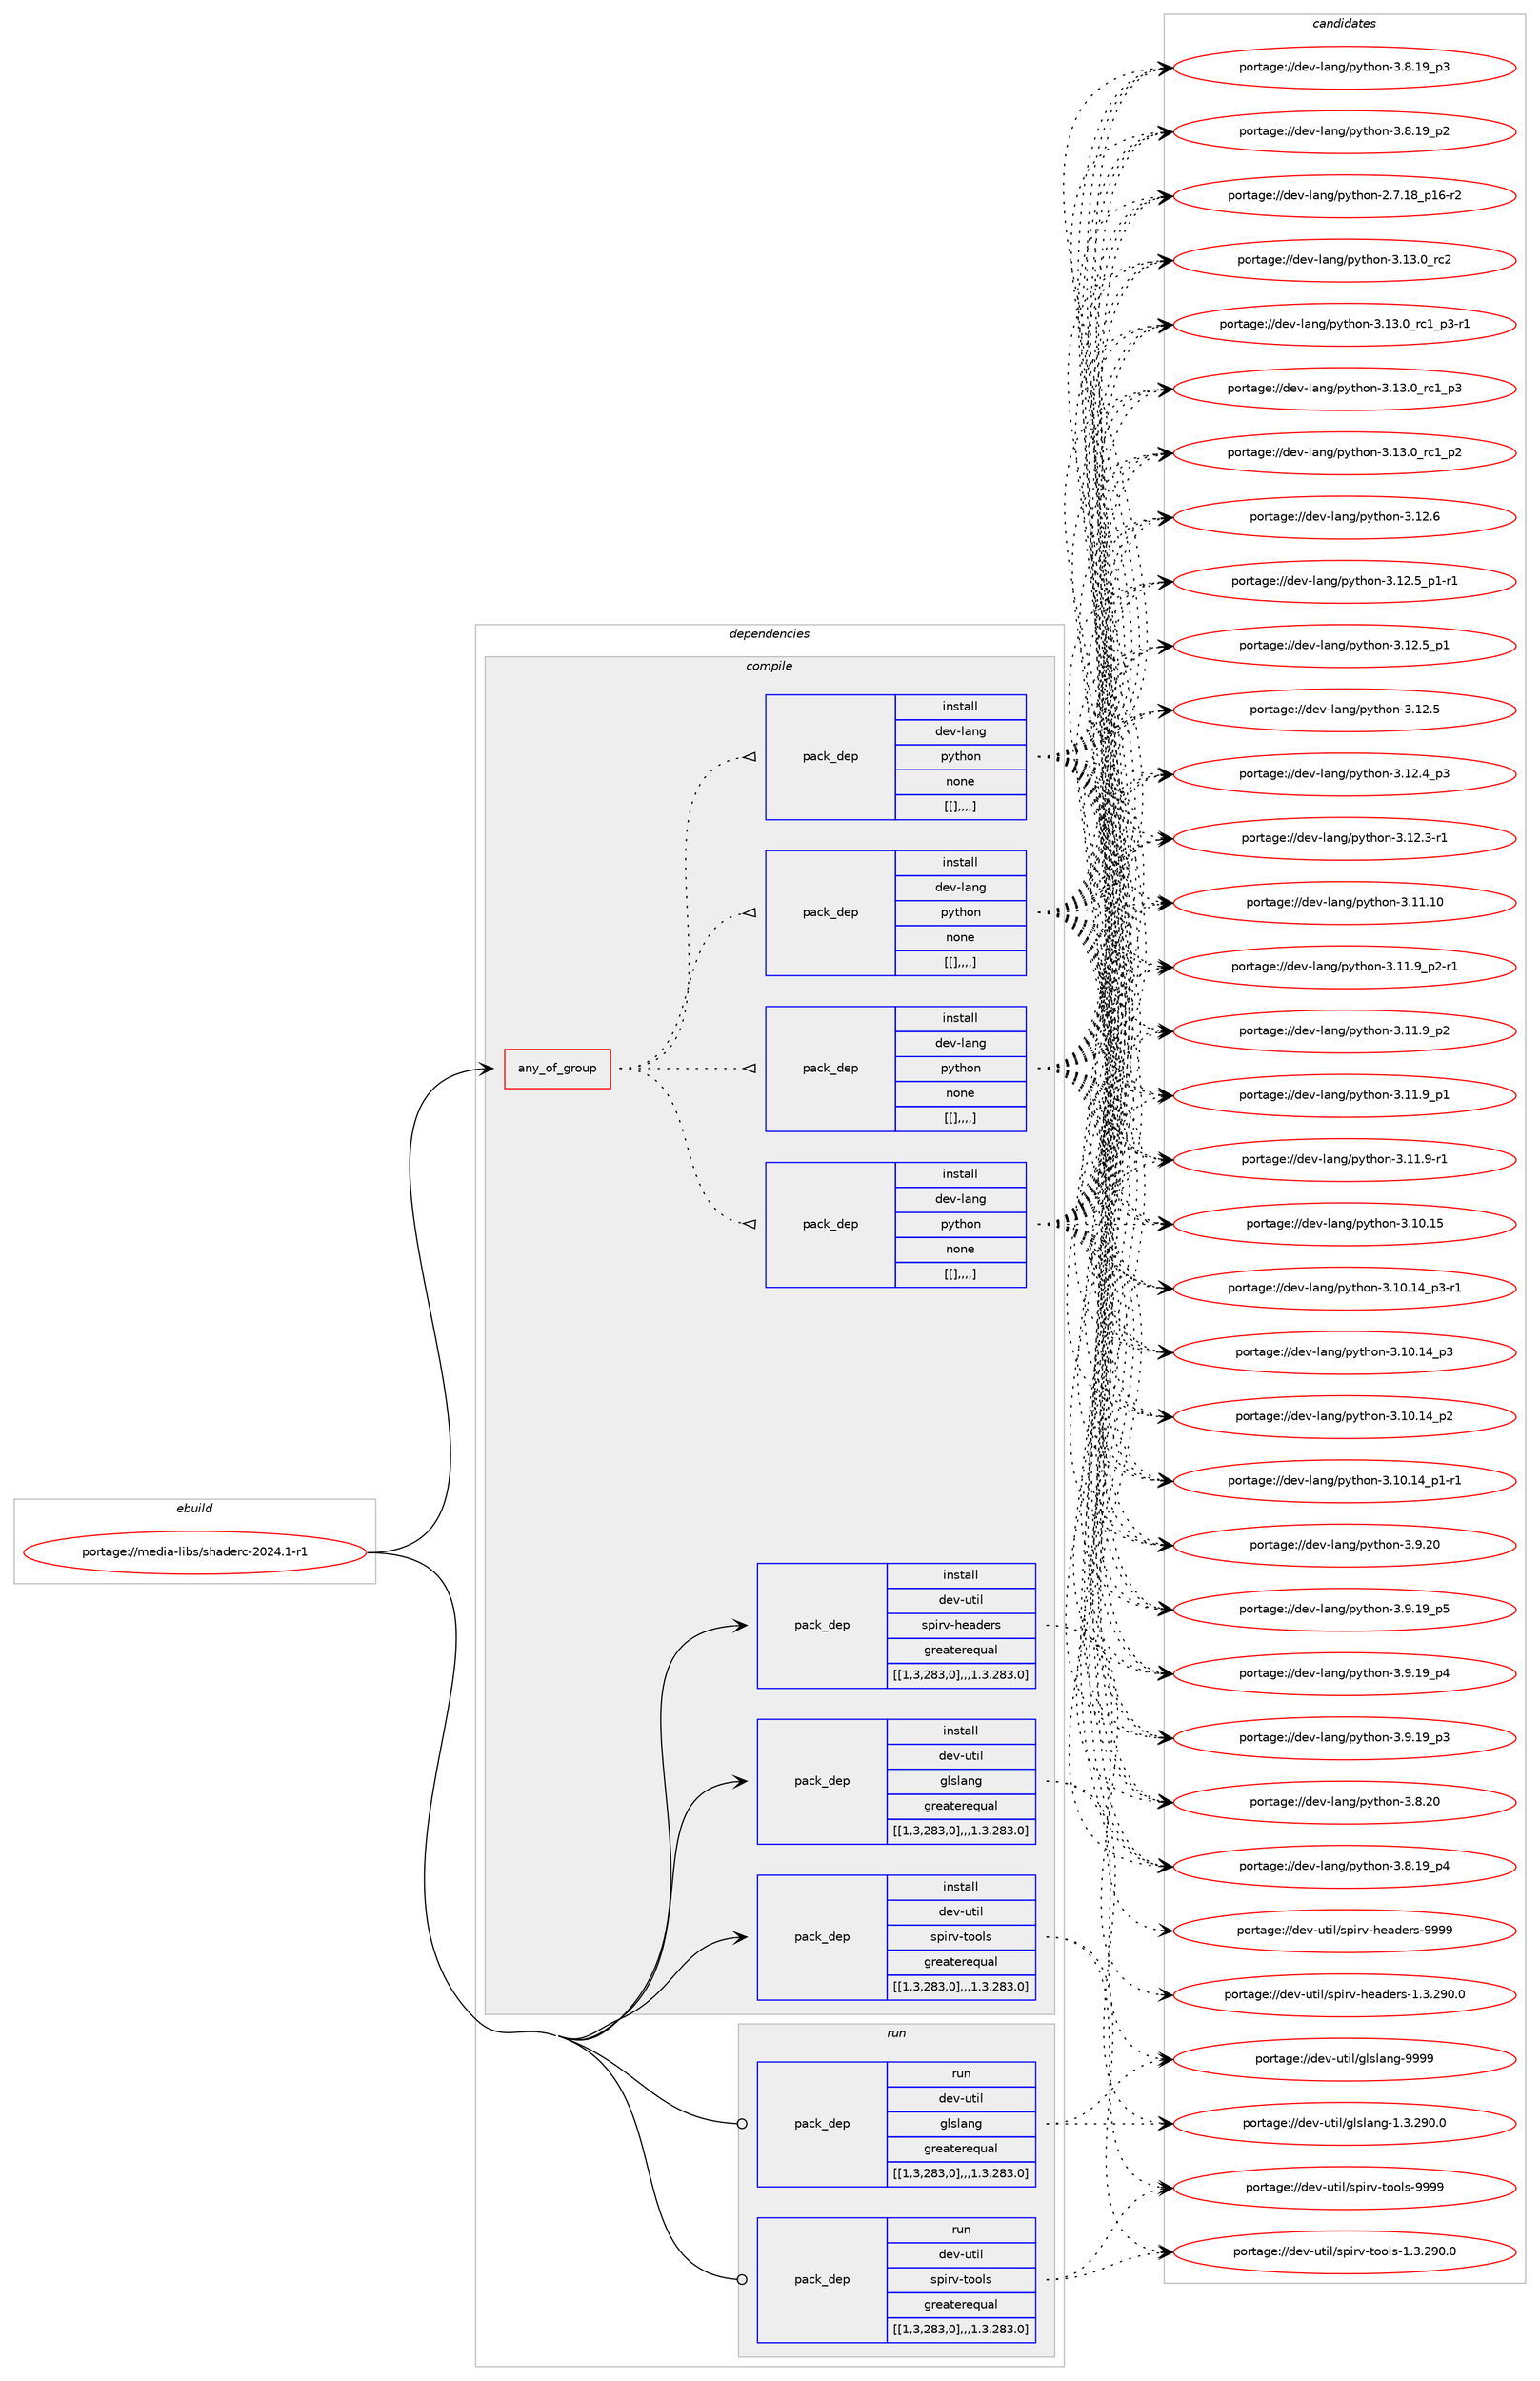 digraph prolog {

# *************
# Graph options
# *************

newrank=true;
concentrate=true;
compound=true;
graph [rankdir=LR,fontname=Helvetica,fontsize=10,ranksep=1.5];#, ranksep=2.5, nodesep=0.2];
edge  [arrowhead=vee];
node  [fontname=Helvetica,fontsize=10];

# **********
# The ebuild
# **********

subgraph cluster_leftcol {
color=gray;
label=<<i>ebuild</i>>;
id [label="portage://media-libs/shaderc-2024.1-r1", color=red, width=4, href="../media-libs/shaderc-2024.1-r1.svg"];
}

# ****************
# The dependencies
# ****************

subgraph cluster_midcol {
color=gray;
label=<<i>dependencies</i>>;
subgraph cluster_compile {
fillcolor="#eeeeee";
style=filled;
label=<<i>compile</i>>;
subgraph any2383 {
dependency323277 [label=<<TABLE BORDER="0" CELLBORDER="1" CELLSPACING="0" CELLPADDING="4"><TR><TD CELLPADDING="10">any_of_group</TD></TR></TABLE>>, shape=none, color=red];subgraph pack239064 {
dependency323278 [label=<<TABLE BORDER="0" CELLBORDER="1" CELLSPACING="0" CELLPADDING="4" WIDTH="220"><TR><TD ROWSPAN="6" CELLPADDING="30">pack_dep</TD></TR><TR><TD WIDTH="110">install</TD></TR><TR><TD>dev-lang</TD></TR><TR><TD>python</TD></TR><TR><TD>none</TD></TR><TR><TD>[[],,,,]</TD></TR></TABLE>>, shape=none, color=blue];
}
dependency323277:e -> dependency323278:w [weight=20,style="dotted",arrowhead="oinv"];
subgraph pack239065 {
dependency323279 [label=<<TABLE BORDER="0" CELLBORDER="1" CELLSPACING="0" CELLPADDING="4" WIDTH="220"><TR><TD ROWSPAN="6" CELLPADDING="30">pack_dep</TD></TR><TR><TD WIDTH="110">install</TD></TR><TR><TD>dev-lang</TD></TR><TR><TD>python</TD></TR><TR><TD>none</TD></TR><TR><TD>[[],,,,]</TD></TR></TABLE>>, shape=none, color=blue];
}
dependency323277:e -> dependency323279:w [weight=20,style="dotted",arrowhead="oinv"];
subgraph pack239066 {
dependency323280 [label=<<TABLE BORDER="0" CELLBORDER="1" CELLSPACING="0" CELLPADDING="4" WIDTH="220"><TR><TD ROWSPAN="6" CELLPADDING="30">pack_dep</TD></TR><TR><TD WIDTH="110">install</TD></TR><TR><TD>dev-lang</TD></TR><TR><TD>python</TD></TR><TR><TD>none</TD></TR><TR><TD>[[],,,,]</TD></TR></TABLE>>, shape=none, color=blue];
}
dependency323277:e -> dependency323280:w [weight=20,style="dotted",arrowhead="oinv"];
subgraph pack239067 {
dependency323281 [label=<<TABLE BORDER="0" CELLBORDER="1" CELLSPACING="0" CELLPADDING="4" WIDTH="220"><TR><TD ROWSPAN="6" CELLPADDING="30">pack_dep</TD></TR><TR><TD WIDTH="110">install</TD></TR><TR><TD>dev-lang</TD></TR><TR><TD>python</TD></TR><TR><TD>none</TD></TR><TR><TD>[[],,,,]</TD></TR></TABLE>>, shape=none, color=blue];
}
dependency323277:e -> dependency323281:w [weight=20,style="dotted",arrowhead="oinv"];
}
id:e -> dependency323277:w [weight=20,style="solid",arrowhead="vee"];
subgraph pack239068 {
dependency323282 [label=<<TABLE BORDER="0" CELLBORDER="1" CELLSPACING="0" CELLPADDING="4" WIDTH="220"><TR><TD ROWSPAN="6" CELLPADDING="30">pack_dep</TD></TR><TR><TD WIDTH="110">install</TD></TR><TR><TD>dev-util</TD></TR><TR><TD>glslang</TD></TR><TR><TD>greaterequal</TD></TR><TR><TD>[[1,3,283,0],,,1.3.283.0]</TD></TR></TABLE>>, shape=none, color=blue];
}
id:e -> dependency323282:w [weight=20,style="solid",arrowhead="vee"];
subgraph pack239069 {
dependency323283 [label=<<TABLE BORDER="0" CELLBORDER="1" CELLSPACING="0" CELLPADDING="4" WIDTH="220"><TR><TD ROWSPAN="6" CELLPADDING="30">pack_dep</TD></TR><TR><TD WIDTH="110">install</TD></TR><TR><TD>dev-util</TD></TR><TR><TD>spirv-headers</TD></TR><TR><TD>greaterequal</TD></TR><TR><TD>[[1,3,283,0],,,1.3.283.0]</TD></TR></TABLE>>, shape=none, color=blue];
}
id:e -> dependency323283:w [weight=20,style="solid",arrowhead="vee"];
subgraph pack239070 {
dependency323284 [label=<<TABLE BORDER="0" CELLBORDER="1" CELLSPACING="0" CELLPADDING="4" WIDTH="220"><TR><TD ROWSPAN="6" CELLPADDING="30">pack_dep</TD></TR><TR><TD WIDTH="110">install</TD></TR><TR><TD>dev-util</TD></TR><TR><TD>spirv-tools</TD></TR><TR><TD>greaterequal</TD></TR><TR><TD>[[1,3,283,0],,,1.3.283.0]</TD></TR></TABLE>>, shape=none, color=blue];
}
id:e -> dependency323284:w [weight=20,style="solid",arrowhead="vee"];
}
subgraph cluster_compileandrun {
fillcolor="#eeeeee";
style=filled;
label=<<i>compile and run</i>>;
}
subgraph cluster_run {
fillcolor="#eeeeee";
style=filled;
label=<<i>run</i>>;
subgraph pack239071 {
dependency323285 [label=<<TABLE BORDER="0" CELLBORDER="1" CELLSPACING="0" CELLPADDING="4" WIDTH="220"><TR><TD ROWSPAN="6" CELLPADDING="30">pack_dep</TD></TR><TR><TD WIDTH="110">run</TD></TR><TR><TD>dev-util</TD></TR><TR><TD>glslang</TD></TR><TR><TD>greaterequal</TD></TR><TR><TD>[[1,3,283,0],,,1.3.283.0]</TD></TR></TABLE>>, shape=none, color=blue];
}
id:e -> dependency323285:w [weight=20,style="solid",arrowhead="odot"];
subgraph pack239072 {
dependency323286 [label=<<TABLE BORDER="0" CELLBORDER="1" CELLSPACING="0" CELLPADDING="4" WIDTH="220"><TR><TD ROWSPAN="6" CELLPADDING="30">pack_dep</TD></TR><TR><TD WIDTH="110">run</TD></TR><TR><TD>dev-util</TD></TR><TR><TD>spirv-tools</TD></TR><TR><TD>greaterequal</TD></TR><TR><TD>[[1,3,283,0],,,1.3.283.0]</TD></TR></TABLE>>, shape=none, color=blue];
}
id:e -> dependency323286:w [weight=20,style="solid",arrowhead="odot"];
}
}

# **************
# The candidates
# **************

subgraph cluster_choices {
rank=same;
color=gray;
label=<<i>candidates</i>>;

subgraph choice239064 {
color=black;
nodesep=1;
choice10010111845108971101034711212111610411111045514649514648951149950 [label="portage://dev-lang/python-3.13.0_rc2", color=red, width=4,href="../dev-lang/python-3.13.0_rc2.svg"];
choice1001011184510897110103471121211161041111104551464951464895114994995112514511449 [label="portage://dev-lang/python-3.13.0_rc1_p3-r1", color=red, width=4,href="../dev-lang/python-3.13.0_rc1_p3-r1.svg"];
choice100101118451089711010347112121116104111110455146495146489511499499511251 [label="portage://dev-lang/python-3.13.0_rc1_p3", color=red, width=4,href="../dev-lang/python-3.13.0_rc1_p3.svg"];
choice100101118451089711010347112121116104111110455146495146489511499499511250 [label="portage://dev-lang/python-3.13.0_rc1_p2", color=red, width=4,href="../dev-lang/python-3.13.0_rc1_p2.svg"];
choice10010111845108971101034711212111610411111045514649504654 [label="portage://dev-lang/python-3.12.6", color=red, width=4,href="../dev-lang/python-3.12.6.svg"];
choice1001011184510897110103471121211161041111104551464950465395112494511449 [label="portage://dev-lang/python-3.12.5_p1-r1", color=red, width=4,href="../dev-lang/python-3.12.5_p1-r1.svg"];
choice100101118451089711010347112121116104111110455146495046539511249 [label="portage://dev-lang/python-3.12.5_p1", color=red, width=4,href="../dev-lang/python-3.12.5_p1.svg"];
choice10010111845108971101034711212111610411111045514649504653 [label="portage://dev-lang/python-3.12.5", color=red, width=4,href="../dev-lang/python-3.12.5.svg"];
choice100101118451089711010347112121116104111110455146495046529511251 [label="portage://dev-lang/python-3.12.4_p3", color=red, width=4,href="../dev-lang/python-3.12.4_p3.svg"];
choice100101118451089711010347112121116104111110455146495046514511449 [label="portage://dev-lang/python-3.12.3-r1", color=red, width=4,href="../dev-lang/python-3.12.3-r1.svg"];
choice1001011184510897110103471121211161041111104551464949464948 [label="portage://dev-lang/python-3.11.10", color=red, width=4,href="../dev-lang/python-3.11.10.svg"];
choice1001011184510897110103471121211161041111104551464949465795112504511449 [label="portage://dev-lang/python-3.11.9_p2-r1", color=red, width=4,href="../dev-lang/python-3.11.9_p2-r1.svg"];
choice100101118451089711010347112121116104111110455146494946579511250 [label="portage://dev-lang/python-3.11.9_p2", color=red, width=4,href="../dev-lang/python-3.11.9_p2.svg"];
choice100101118451089711010347112121116104111110455146494946579511249 [label="portage://dev-lang/python-3.11.9_p1", color=red, width=4,href="../dev-lang/python-3.11.9_p1.svg"];
choice100101118451089711010347112121116104111110455146494946574511449 [label="portage://dev-lang/python-3.11.9-r1", color=red, width=4,href="../dev-lang/python-3.11.9-r1.svg"];
choice1001011184510897110103471121211161041111104551464948464953 [label="portage://dev-lang/python-3.10.15", color=red, width=4,href="../dev-lang/python-3.10.15.svg"];
choice100101118451089711010347112121116104111110455146494846495295112514511449 [label="portage://dev-lang/python-3.10.14_p3-r1", color=red, width=4,href="../dev-lang/python-3.10.14_p3-r1.svg"];
choice10010111845108971101034711212111610411111045514649484649529511251 [label="portage://dev-lang/python-3.10.14_p3", color=red, width=4,href="../dev-lang/python-3.10.14_p3.svg"];
choice10010111845108971101034711212111610411111045514649484649529511250 [label="portage://dev-lang/python-3.10.14_p2", color=red, width=4,href="../dev-lang/python-3.10.14_p2.svg"];
choice100101118451089711010347112121116104111110455146494846495295112494511449 [label="portage://dev-lang/python-3.10.14_p1-r1", color=red, width=4,href="../dev-lang/python-3.10.14_p1-r1.svg"];
choice10010111845108971101034711212111610411111045514657465048 [label="portage://dev-lang/python-3.9.20", color=red, width=4,href="../dev-lang/python-3.9.20.svg"];
choice100101118451089711010347112121116104111110455146574649579511253 [label="portage://dev-lang/python-3.9.19_p5", color=red, width=4,href="../dev-lang/python-3.9.19_p5.svg"];
choice100101118451089711010347112121116104111110455146574649579511252 [label="portage://dev-lang/python-3.9.19_p4", color=red, width=4,href="../dev-lang/python-3.9.19_p4.svg"];
choice100101118451089711010347112121116104111110455146574649579511251 [label="portage://dev-lang/python-3.9.19_p3", color=red, width=4,href="../dev-lang/python-3.9.19_p3.svg"];
choice10010111845108971101034711212111610411111045514656465048 [label="portage://dev-lang/python-3.8.20", color=red, width=4,href="../dev-lang/python-3.8.20.svg"];
choice100101118451089711010347112121116104111110455146564649579511252 [label="portage://dev-lang/python-3.8.19_p4", color=red, width=4,href="../dev-lang/python-3.8.19_p4.svg"];
choice100101118451089711010347112121116104111110455146564649579511251 [label="portage://dev-lang/python-3.8.19_p3", color=red, width=4,href="../dev-lang/python-3.8.19_p3.svg"];
choice100101118451089711010347112121116104111110455146564649579511250 [label="portage://dev-lang/python-3.8.19_p2", color=red, width=4,href="../dev-lang/python-3.8.19_p2.svg"];
choice100101118451089711010347112121116104111110455046554649569511249544511450 [label="portage://dev-lang/python-2.7.18_p16-r2", color=red, width=4,href="../dev-lang/python-2.7.18_p16-r2.svg"];
dependency323278:e -> choice10010111845108971101034711212111610411111045514649514648951149950:w [style=dotted,weight="100"];
dependency323278:e -> choice1001011184510897110103471121211161041111104551464951464895114994995112514511449:w [style=dotted,weight="100"];
dependency323278:e -> choice100101118451089711010347112121116104111110455146495146489511499499511251:w [style=dotted,weight="100"];
dependency323278:e -> choice100101118451089711010347112121116104111110455146495146489511499499511250:w [style=dotted,weight="100"];
dependency323278:e -> choice10010111845108971101034711212111610411111045514649504654:w [style=dotted,weight="100"];
dependency323278:e -> choice1001011184510897110103471121211161041111104551464950465395112494511449:w [style=dotted,weight="100"];
dependency323278:e -> choice100101118451089711010347112121116104111110455146495046539511249:w [style=dotted,weight="100"];
dependency323278:e -> choice10010111845108971101034711212111610411111045514649504653:w [style=dotted,weight="100"];
dependency323278:e -> choice100101118451089711010347112121116104111110455146495046529511251:w [style=dotted,weight="100"];
dependency323278:e -> choice100101118451089711010347112121116104111110455146495046514511449:w [style=dotted,weight="100"];
dependency323278:e -> choice1001011184510897110103471121211161041111104551464949464948:w [style=dotted,weight="100"];
dependency323278:e -> choice1001011184510897110103471121211161041111104551464949465795112504511449:w [style=dotted,weight="100"];
dependency323278:e -> choice100101118451089711010347112121116104111110455146494946579511250:w [style=dotted,weight="100"];
dependency323278:e -> choice100101118451089711010347112121116104111110455146494946579511249:w [style=dotted,weight="100"];
dependency323278:e -> choice100101118451089711010347112121116104111110455146494946574511449:w [style=dotted,weight="100"];
dependency323278:e -> choice1001011184510897110103471121211161041111104551464948464953:w [style=dotted,weight="100"];
dependency323278:e -> choice100101118451089711010347112121116104111110455146494846495295112514511449:w [style=dotted,weight="100"];
dependency323278:e -> choice10010111845108971101034711212111610411111045514649484649529511251:w [style=dotted,weight="100"];
dependency323278:e -> choice10010111845108971101034711212111610411111045514649484649529511250:w [style=dotted,weight="100"];
dependency323278:e -> choice100101118451089711010347112121116104111110455146494846495295112494511449:w [style=dotted,weight="100"];
dependency323278:e -> choice10010111845108971101034711212111610411111045514657465048:w [style=dotted,weight="100"];
dependency323278:e -> choice100101118451089711010347112121116104111110455146574649579511253:w [style=dotted,weight="100"];
dependency323278:e -> choice100101118451089711010347112121116104111110455146574649579511252:w [style=dotted,weight="100"];
dependency323278:e -> choice100101118451089711010347112121116104111110455146574649579511251:w [style=dotted,weight="100"];
dependency323278:e -> choice10010111845108971101034711212111610411111045514656465048:w [style=dotted,weight="100"];
dependency323278:e -> choice100101118451089711010347112121116104111110455146564649579511252:w [style=dotted,weight="100"];
dependency323278:e -> choice100101118451089711010347112121116104111110455146564649579511251:w [style=dotted,weight="100"];
dependency323278:e -> choice100101118451089711010347112121116104111110455146564649579511250:w [style=dotted,weight="100"];
dependency323278:e -> choice100101118451089711010347112121116104111110455046554649569511249544511450:w [style=dotted,weight="100"];
}
subgraph choice239065 {
color=black;
nodesep=1;
choice10010111845108971101034711212111610411111045514649514648951149950 [label="portage://dev-lang/python-3.13.0_rc2", color=red, width=4,href="../dev-lang/python-3.13.0_rc2.svg"];
choice1001011184510897110103471121211161041111104551464951464895114994995112514511449 [label="portage://dev-lang/python-3.13.0_rc1_p3-r1", color=red, width=4,href="../dev-lang/python-3.13.0_rc1_p3-r1.svg"];
choice100101118451089711010347112121116104111110455146495146489511499499511251 [label="portage://dev-lang/python-3.13.0_rc1_p3", color=red, width=4,href="../dev-lang/python-3.13.0_rc1_p3.svg"];
choice100101118451089711010347112121116104111110455146495146489511499499511250 [label="portage://dev-lang/python-3.13.0_rc1_p2", color=red, width=4,href="../dev-lang/python-3.13.0_rc1_p2.svg"];
choice10010111845108971101034711212111610411111045514649504654 [label="portage://dev-lang/python-3.12.6", color=red, width=4,href="../dev-lang/python-3.12.6.svg"];
choice1001011184510897110103471121211161041111104551464950465395112494511449 [label="portage://dev-lang/python-3.12.5_p1-r1", color=red, width=4,href="../dev-lang/python-3.12.5_p1-r1.svg"];
choice100101118451089711010347112121116104111110455146495046539511249 [label="portage://dev-lang/python-3.12.5_p1", color=red, width=4,href="../dev-lang/python-3.12.5_p1.svg"];
choice10010111845108971101034711212111610411111045514649504653 [label="portage://dev-lang/python-3.12.5", color=red, width=4,href="../dev-lang/python-3.12.5.svg"];
choice100101118451089711010347112121116104111110455146495046529511251 [label="portage://dev-lang/python-3.12.4_p3", color=red, width=4,href="../dev-lang/python-3.12.4_p3.svg"];
choice100101118451089711010347112121116104111110455146495046514511449 [label="portage://dev-lang/python-3.12.3-r1", color=red, width=4,href="../dev-lang/python-3.12.3-r1.svg"];
choice1001011184510897110103471121211161041111104551464949464948 [label="portage://dev-lang/python-3.11.10", color=red, width=4,href="../dev-lang/python-3.11.10.svg"];
choice1001011184510897110103471121211161041111104551464949465795112504511449 [label="portage://dev-lang/python-3.11.9_p2-r1", color=red, width=4,href="../dev-lang/python-3.11.9_p2-r1.svg"];
choice100101118451089711010347112121116104111110455146494946579511250 [label="portage://dev-lang/python-3.11.9_p2", color=red, width=4,href="../dev-lang/python-3.11.9_p2.svg"];
choice100101118451089711010347112121116104111110455146494946579511249 [label="portage://dev-lang/python-3.11.9_p1", color=red, width=4,href="../dev-lang/python-3.11.9_p1.svg"];
choice100101118451089711010347112121116104111110455146494946574511449 [label="portage://dev-lang/python-3.11.9-r1", color=red, width=4,href="../dev-lang/python-3.11.9-r1.svg"];
choice1001011184510897110103471121211161041111104551464948464953 [label="portage://dev-lang/python-3.10.15", color=red, width=4,href="../dev-lang/python-3.10.15.svg"];
choice100101118451089711010347112121116104111110455146494846495295112514511449 [label="portage://dev-lang/python-3.10.14_p3-r1", color=red, width=4,href="../dev-lang/python-3.10.14_p3-r1.svg"];
choice10010111845108971101034711212111610411111045514649484649529511251 [label="portage://dev-lang/python-3.10.14_p3", color=red, width=4,href="../dev-lang/python-3.10.14_p3.svg"];
choice10010111845108971101034711212111610411111045514649484649529511250 [label="portage://dev-lang/python-3.10.14_p2", color=red, width=4,href="../dev-lang/python-3.10.14_p2.svg"];
choice100101118451089711010347112121116104111110455146494846495295112494511449 [label="portage://dev-lang/python-3.10.14_p1-r1", color=red, width=4,href="../dev-lang/python-3.10.14_p1-r1.svg"];
choice10010111845108971101034711212111610411111045514657465048 [label="portage://dev-lang/python-3.9.20", color=red, width=4,href="../dev-lang/python-3.9.20.svg"];
choice100101118451089711010347112121116104111110455146574649579511253 [label="portage://dev-lang/python-3.9.19_p5", color=red, width=4,href="../dev-lang/python-3.9.19_p5.svg"];
choice100101118451089711010347112121116104111110455146574649579511252 [label="portage://dev-lang/python-3.9.19_p4", color=red, width=4,href="../dev-lang/python-3.9.19_p4.svg"];
choice100101118451089711010347112121116104111110455146574649579511251 [label="portage://dev-lang/python-3.9.19_p3", color=red, width=4,href="../dev-lang/python-3.9.19_p3.svg"];
choice10010111845108971101034711212111610411111045514656465048 [label="portage://dev-lang/python-3.8.20", color=red, width=4,href="../dev-lang/python-3.8.20.svg"];
choice100101118451089711010347112121116104111110455146564649579511252 [label="portage://dev-lang/python-3.8.19_p4", color=red, width=4,href="../dev-lang/python-3.8.19_p4.svg"];
choice100101118451089711010347112121116104111110455146564649579511251 [label="portage://dev-lang/python-3.8.19_p3", color=red, width=4,href="../dev-lang/python-3.8.19_p3.svg"];
choice100101118451089711010347112121116104111110455146564649579511250 [label="portage://dev-lang/python-3.8.19_p2", color=red, width=4,href="../dev-lang/python-3.8.19_p2.svg"];
choice100101118451089711010347112121116104111110455046554649569511249544511450 [label="portage://dev-lang/python-2.7.18_p16-r2", color=red, width=4,href="../dev-lang/python-2.7.18_p16-r2.svg"];
dependency323279:e -> choice10010111845108971101034711212111610411111045514649514648951149950:w [style=dotted,weight="100"];
dependency323279:e -> choice1001011184510897110103471121211161041111104551464951464895114994995112514511449:w [style=dotted,weight="100"];
dependency323279:e -> choice100101118451089711010347112121116104111110455146495146489511499499511251:w [style=dotted,weight="100"];
dependency323279:e -> choice100101118451089711010347112121116104111110455146495146489511499499511250:w [style=dotted,weight="100"];
dependency323279:e -> choice10010111845108971101034711212111610411111045514649504654:w [style=dotted,weight="100"];
dependency323279:e -> choice1001011184510897110103471121211161041111104551464950465395112494511449:w [style=dotted,weight="100"];
dependency323279:e -> choice100101118451089711010347112121116104111110455146495046539511249:w [style=dotted,weight="100"];
dependency323279:e -> choice10010111845108971101034711212111610411111045514649504653:w [style=dotted,weight="100"];
dependency323279:e -> choice100101118451089711010347112121116104111110455146495046529511251:w [style=dotted,weight="100"];
dependency323279:e -> choice100101118451089711010347112121116104111110455146495046514511449:w [style=dotted,weight="100"];
dependency323279:e -> choice1001011184510897110103471121211161041111104551464949464948:w [style=dotted,weight="100"];
dependency323279:e -> choice1001011184510897110103471121211161041111104551464949465795112504511449:w [style=dotted,weight="100"];
dependency323279:e -> choice100101118451089711010347112121116104111110455146494946579511250:w [style=dotted,weight="100"];
dependency323279:e -> choice100101118451089711010347112121116104111110455146494946579511249:w [style=dotted,weight="100"];
dependency323279:e -> choice100101118451089711010347112121116104111110455146494946574511449:w [style=dotted,weight="100"];
dependency323279:e -> choice1001011184510897110103471121211161041111104551464948464953:w [style=dotted,weight="100"];
dependency323279:e -> choice100101118451089711010347112121116104111110455146494846495295112514511449:w [style=dotted,weight="100"];
dependency323279:e -> choice10010111845108971101034711212111610411111045514649484649529511251:w [style=dotted,weight="100"];
dependency323279:e -> choice10010111845108971101034711212111610411111045514649484649529511250:w [style=dotted,weight="100"];
dependency323279:e -> choice100101118451089711010347112121116104111110455146494846495295112494511449:w [style=dotted,weight="100"];
dependency323279:e -> choice10010111845108971101034711212111610411111045514657465048:w [style=dotted,weight="100"];
dependency323279:e -> choice100101118451089711010347112121116104111110455146574649579511253:w [style=dotted,weight="100"];
dependency323279:e -> choice100101118451089711010347112121116104111110455146574649579511252:w [style=dotted,weight="100"];
dependency323279:e -> choice100101118451089711010347112121116104111110455146574649579511251:w [style=dotted,weight="100"];
dependency323279:e -> choice10010111845108971101034711212111610411111045514656465048:w [style=dotted,weight="100"];
dependency323279:e -> choice100101118451089711010347112121116104111110455146564649579511252:w [style=dotted,weight="100"];
dependency323279:e -> choice100101118451089711010347112121116104111110455146564649579511251:w [style=dotted,weight="100"];
dependency323279:e -> choice100101118451089711010347112121116104111110455146564649579511250:w [style=dotted,weight="100"];
dependency323279:e -> choice100101118451089711010347112121116104111110455046554649569511249544511450:w [style=dotted,weight="100"];
}
subgraph choice239066 {
color=black;
nodesep=1;
choice10010111845108971101034711212111610411111045514649514648951149950 [label="portage://dev-lang/python-3.13.0_rc2", color=red, width=4,href="../dev-lang/python-3.13.0_rc2.svg"];
choice1001011184510897110103471121211161041111104551464951464895114994995112514511449 [label="portage://dev-lang/python-3.13.0_rc1_p3-r1", color=red, width=4,href="../dev-lang/python-3.13.0_rc1_p3-r1.svg"];
choice100101118451089711010347112121116104111110455146495146489511499499511251 [label="portage://dev-lang/python-3.13.0_rc1_p3", color=red, width=4,href="../dev-lang/python-3.13.0_rc1_p3.svg"];
choice100101118451089711010347112121116104111110455146495146489511499499511250 [label="portage://dev-lang/python-3.13.0_rc1_p2", color=red, width=4,href="../dev-lang/python-3.13.0_rc1_p2.svg"];
choice10010111845108971101034711212111610411111045514649504654 [label="portage://dev-lang/python-3.12.6", color=red, width=4,href="../dev-lang/python-3.12.6.svg"];
choice1001011184510897110103471121211161041111104551464950465395112494511449 [label="portage://dev-lang/python-3.12.5_p1-r1", color=red, width=4,href="../dev-lang/python-3.12.5_p1-r1.svg"];
choice100101118451089711010347112121116104111110455146495046539511249 [label="portage://dev-lang/python-3.12.5_p1", color=red, width=4,href="../dev-lang/python-3.12.5_p1.svg"];
choice10010111845108971101034711212111610411111045514649504653 [label="portage://dev-lang/python-3.12.5", color=red, width=4,href="../dev-lang/python-3.12.5.svg"];
choice100101118451089711010347112121116104111110455146495046529511251 [label="portage://dev-lang/python-3.12.4_p3", color=red, width=4,href="../dev-lang/python-3.12.4_p3.svg"];
choice100101118451089711010347112121116104111110455146495046514511449 [label="portage://dev-lang/python-3.12.3-r1", color=red, width=4,href="../dev-lang/python-3.12.3-r1.svg"];
choice1001011184510897110103471121211161041111104551464949464948 [label="portage://dev-lang/python-3.11.10", color=red, width=4,href="../dev-lang/python-3.11.10.svg"];
choice1001011184510897110103471121211161041111104551464949465795112504511449 [label="portage://dev-lang/python-3.11.9_p2-r1", color=red, width=4,href="../dev-lang/python-3.11.9_p2-r1.svg"];
choice100101118451089711010347112121116104111110455146494946579511250 [label="portage://dev-lang/python-3.11.9_p2", color=red, width=4,href="../dev-lang/python-3.11.9_p2.svg"];
choice100101118451089711010347112121116104111110455146494946579511249 [label="portage://dev-lang/python-3.11.9_p1", color=red, width=4,href="../dev-lang/python-3.11.9_p1.svg"];
choice100101118451089711010347112121116104111110455146494946574511449 [label="portage://dev-lang/python-3.11.9-r1", color=red, width=4,href="../dev-lang/python-3.11.9-r1.svg"];
choice1001011184510897110103471121211161041111104551464948464953 [label="portage://dev-lang/python-3.10.15", color=red, width=4,href="../dev-lang/python-3.10.15.svg"];
choice100101118451089711010347112121116104111110455146494846495295112514511449 [label="portage://dev-lang/python-3.10.14_p3-r1", color=red, width=4,href="../dev-lang/python-3.10.14_p3-r1.svg"];
choice10010111845108971101034711212111610411111045514649484649529511251 [label="portage://dev-lang/python-3.10.14_p3", color=red, width=4,href="../dev-lang/python-3.10.14_p3.svg"];
choice10010111845108971101034711212111610411111045514649484649529511250 [label="portage://dev-lang/python-3.10.14_p2", color=red, width=4,href="../dev-lang/python-3.10.14_p2.svg"];
choice100101118451089711010347112121116104111110455146494846495295112494511449 [label="portage://dev-lang/python-3.10.14_p1-r1", color=red, width=4,href="../dev-lang/python-3.10.14_p1-r1.svg"];
choice10010111845108971101034711212111610411111045514657465048 [label="portage://dev-lang/python-3.9.20", color=red, width=4,href="../dev-lang/python-3.9.20.svg"];
choice100101118451089711010347112121116104111110455146574649579511253 [label="portage://dev-lang/python-3.9.19_p5", color=red, width=4,href="../dev-lang/python-3.9.19_p5.svg"];
choice100101118451089711010347112121116104111110455146574649579511252 [label="portage://dev-lang/python-3.9.19_p4", color=red, width=4,href="../dev-lang/python-3.9.19_p4.svg"];
choice100101118451089711010347112121116104111110455146574649579511251 [label="portage://dev-lang/python-3.9.19_p3", color=red, width=4,href="../dev-lang/python-3.9.19_p3.svg"];
choice10010111845108971101034711212111610411111045514656465048 [label="portage://dev-lang/python-3.8.20", color=red, width=4,href="../dev-lang/python-3.8.20.svg"];
choice100101118451089711010347112121116104111110455146564649579511252 [label="portage://dev-lang/python-3.8.19_p4", color=red, width=4,href="../dev-lang/python-3.8.19_p4.svg"];
choice100101118451089711010347112121116104111110455146564649579511251 [label="portage://dev-lang/python-3.8.19_p3", color=red, width=4,href="../dev-lang/python-3.8.19_p3.svg"];
choice100101118451089711010347112121116104111110455146564649579511250 [label="portage://dev-lang/python-3.8.19_p2", color=red, width=4,href="../dev-lang/python-3.8.19_p2.svg"];
choice100101118451089711010347112121116104111110455046554649569511249544511450 [label="portage://dev-lang/python-2.7.18_p16-r2", color=red, width=4,href="../dev-lang/python-2.7.18_p16-r2.svg"];
dependency323280:e -> choice10010111845108971101034711212111610411111045514649514648951149950:w [style=dotted,weight="100"];
dependency323280:e -> choice1001011184510897110103471121211161041111104551464951464895114994995112514511449:w [style=dotted,weight="100"];
dependency323280:e -> choice100101118451089711010347112121116104111110455146495146489511499499511251:w [style=dotted,weight="100"];
dependency323280:e -> choice100101118451089711010347112121116104111110455146495146489511499499511250:w [style=dotted,weight="100"];
dependency323280:e -> choice10010111845108971101034711212111610411111045514649504654:w [style=dotted,weight="100"];
dependency323280:e -> choice1001011184510897110103471121211161041111104551464950465395112494511449:w [style=dotted,weight="100"];
dependency323280:e -> choice100101118451089711010347112121116104111110455146495046539511249:w [style=dotted,weight="100"];
dependency323280:e -> choice10010111845108971101034711212111610411111045514649504653:w [style=dotted,weight="100"];
dependency323280:e -> choice100101118451089711010347112121116104111110455146495046529511251:w [style=dotted,weight="100"];
dependency323280:e -> choice100101118451089711010347112121116104111110455146495046514511449:w [style=dotted,weight="100"];
dependency323280:e -> choice1001011184510897110103471121211161041111104551464949464948:w [style=dotted,weight="100"];
dependency323280:e -> choice1001011184510897110103471121211161041111104551464949465795112504511449:w [style=dotted,weight="100"];
dependency323280:e -> choice100101118451089711010347112121116104111110455146494946579511250:w [style=dotted,weight="100"];
dependency323280:e -> choice100101118451089711010347112121116104111110455146494946579511249:w [style=dotted,weight="100"];
dependency323280:e -> choice100101118451089711010347112121116104111110455146494946574511449:w [style=dotted,weight="100"];
dependency323280:e -> choice1001011184510897110103471121211161041111104551464948464953:w [style=dotted,weight="100"];
dependency323280:e -> choice100101118451089711010347112121116104111110455146494846495295112514511449:w [style=dotted,weight="100"];
dependency323280:e -> choice10010111845108971101034711212111610411111045514649484649529511251:w [style=dotted,weight="100"];
dependency323280:e -> choice10010111845108971101034711212111610411111045514649484649529511250:w [style=dotted,weight="100"];
dependency323280:e -> choice100101118451089711010347112121116104111110455146494846495295112494511449:w [style=dotted,weight="100"];
dependency323280:e -> choice10010111845108971101034711212111610411111045514657465048:w [style=dotted,weight="100"];
dependency323280:e -> choice100101118451089711010347112121116104111110455146574649579511253:w [style=dotted,weight="100"];
dependency323280:e -> choice100101118451089711010347112121116104111110455146574649579511252:w [style=dotted,weight="100"];
dependency323280:e -> choice100101118451089711010347112121116104111110455146574649579511251:w [style=dotted,weight="100"];
dependency323280:e -> choice10010111845108971101034711212111610411111045514656465048:w [style=dotted,weight="100"];
dependency323280:e -> choice100101118451089711010347112121116104111110455146564649579511252:w [style=dotted,weight="100"];
dependency323280:e -> choice100101118451089711010347112121116104111110455146564649579511251:w [style=dotted,weight="100"];
dependency323280:e -> choice100101118451089711010347112121116104111110455146564649579511250:w [style=dotted,weight="100"];
dependency323280:e -> choice100101118451089711010347112121116104111110455046554649569511249544511450:w [style=dotted,weight="100"];
}
subgraph choice239067 {
color=black;
nodesep=1;
choice10010111845108971101034711212111610411111045514649514648951149950 [label="portage://dev-lang/python-3.13.0_rc2", color=red, width=4,href="../dev-lang/python-3.13.0_rc2.svg"];
choice1001011184510897110103471121211161041111104551464951464895114994995112514511449 [label="portage://dev-lang/python-3.13.0_rc1_p3-r1", color=red, width=4,href="../dev-lang/python-3.13.0_rc1_p3-r1.svg"];
choice100101118451089711010347112121116104111110455146495146489511499499511251 [label="portage://dev-lang/python-3.13.0_rc1_p3", color=red, width=4,href="../dev-lang/python-3.13.0_rc1_p3.svg"];
choice100101118451089711010347112121116104111110455146495146489511499499511250 [label="portage://dev-lang/python-3.13.0_rc1_p2", color=red, width=4,href="../dev-lang/python-3.13.0_rc1_p2.svg"];
choice10010111845108971101034711212111610411111045514649504654 [label="portage://dev-lang/python-3.12.6", color=red, width=4,href="../dev-lang/python-3.12.6.svg"];
choice1001011184510897110103471121211161041111104551464950465395112494511449 [label="portage://dev-lang/python-3.12.5_p1-r1", color=red, width=4,href="../dev-lang/python-3.12.5_p1-r1.svg"];
choice100101118451089711010347112121116104111110455146495046539511249 [label="portage://dev-lang/python-3.12.5_p1", color=red, width=4,href="../dev-lang/python-3.12.5_p1.svg"];
choice10010111845108971101034711212111610411111045514649504653 [label="portage://dev-lang/python-3.12.5", color=red, width=4,href="../dev-lang/python-3.12.5.svg"];
choice100101118451089711010347112121116104111110455146495046529511251 [label="portage://dev-lang/python-3.12.4_p3", color=red, width=4,href="../dev-lang/python-3.12.4_p3.svg"];
choice100101118451089711010347112121116104111110455146495046514511449 [label="portage://dev-lang/python-3.12.3-r1", color=red, width=4,href="../dev-lang/python-3.12.3-r1.svg"];
choice1001011184510897110103471121211161041111104551464949464948 [label="portage://dev-lang/python-3.11.10", color=red, width=4,href="../dev-lang/python-3.11.10.svg"];
choice1001011184510897110103471121211161041111104551464949465795112504511449 [label="portage://dev-lang/python-3.11.9_p2-r1", color=red, width=4,href="../dev-lang/python-3.11.9_p2-r1.svg"];
choice100101118451089711010347112121116104111110455146494946579511250 [label="portage://dev-lang/python-3.11.9_p2", color=red, width=4,href="../dev-lang/python-3.11.9_p2.svg"];
choice100101118451089711010347112121116104111110455146494946579511249 [label="portage://dev-lang/python-3.11.9_p1", color=red, width=4,href="../dev-lang/python-3.11.9_p1.svg"];
choice100101118451089711010347112121116104111110455146494946574511449 [label="portage://dev-lang/python-3.11.9-r1", color=red, width=4,href="../dev-lang/python-3.11.9-r1.svg"];
choice1001011184510897110103471121211161041111104551464948464953 [label="portage://dev-lang/python-3.10.15", color=red, width=4,href="../dev-lang/python-3.10.15.svg"];
choice100101118451089711010347112121116104111110455146494846495295112514511449 [label="portage://dev-lang/python-3.10.14_p3-r1", color=red, width=4,href="../dev-lang/python-3.10.14_p3-r1.svg"];
choice10010111845108971101034711212111610411111045514649484649529511251 [label="portage://dev-lang/python-3.10.14_p3", color=red, width=4,href="../dev-lang/python-3.10.14_p3.svg"];
choice10010111845108971101034711212111610411111045514649484649529511250 [label="portage://dev-lang/python-3.10.14_p2", color=red, width=4,href="../dev-lang/python-3.10.14_p2.svg"];
choice100101118451089711010347112121116104111110455146494846495295112494511449 [label="portage://dev-lang/python-3.10.14_p1-r1", color=red, width=4,href="../dev-lang/python-3.10.14_p1-r1.svg"];
choice10010111845108971101034711212111610411111045514657465048 [label="portage://dev-lang/python-3.9.20", color=red, width=4,href="../dev-lang/python-3.9.20.svg"];
choice100101118451089711010347112121116104111110455146574649579511253 [label="portage://dev-lang/python-3.9.19_p5", color=red, width=4,href="../dev-lang/python-3.9.19_p5.svg"];
choice100101118451089711010347112121116104111110455146574649579511252 [label="portage://dev-lang/python-3.9.19_p4", color=red, width=4,href="../dev-lang/python-3.9.19_p4.svg"];
choice100101118451089711010347112121116104111110455146574649579511251 [label="portage://dev-lang/python-3.9.19_p3", color=red, width=4,href="../dev-lang/python-3.9.19_p3.svg"];
choice10010111845108971101034711212111610411111045514656465048 [label="portage://dev-lang/python-3.8.20", color=red, width=4,href="../dev-lang/python-3.8.20.svg"];
choice100101118451089711010347112121116104111110455146564649579511252 [label="portage://dev-lang/python-3.8.19_p4", color=red, width=4,href="../dev-lang/python-3.8.19_p4.svg"];
choice100101118451089711010347112121116104111110455146564649579511251 [label="portage://dev-lang/python-3.8.19_p3", color=red, width=4,href="../dev-lang/python-3.8.19_p3.svg"];
choice100101118451089711010347112121116104111110455146564649579511250 [label="portage://dev-lang/python-3.8.19_p2", color=red, width=4,href="../dev-lang/python-3.8.19_p2.svg"];
choice100101118451089711010347112121116104111110455046554649569511249544511450 [label="portage://dev-lang/python-2.7.18_p16-r2", color=red, width=4,href="../dev-lang/python-2.7.18_p16-r2.svg"];
dependency323281:e -> choice10010111845108971101034711212111610411111045514649514648951149950:w [style=dotted,weight="100"];
dependency323281:e -> choice1001011184510897110103471121211161041111104551464951464895114994995112514511449:w [style=dotted,weight="100"];
dependency323281:e -> choice100101118451089711010347112121116104111110455146495146489511499499511251:w [style=dotted,weight="100"];
dependency323281:e -> choice100101118451089711010347112121116104111110455146495146489511499499511250:w [style=dotted,weight="100"];
dependency323281:e -> choice10010111845108971101034711212111610411111045514649504654:w [style=dotted,weight="100"];
dependency323281:e -> choice1001011184510897110103471121211161041111104551464950465395112494511449:w [style=dotted,weight="100"];
dependency323281:e -> choice100101118451089711010347112121116104111110455146495046539511249:w [style=dotted,weight="100"];
dependency323281:e -> choice10010111845108971101034711212111610411111045514649504653:w [style=dotted,weight="100"];
dependency323281:e -> choice100101118451089711010347112121116104111110455146495046529511251:w [style=dotted,weight="100"];
dependency323281:e -> choice100101118451089711010347112121116104111110455146495046514511449:w [style=dotted,weight="100"];
dependency323281:e -> choice1001011184510897110103471121211161041111104551464949464948:w [style=dotted,weight="100"];
dependency323281:e -> choice1001011184510897110103471121211161041111104551464949465795112504511449:w [style=dotted,weight="100"];
dependency323281:e -> choice100101118451089711010347112121116104111110455146494946579511250:w [style=dotted,weight="100"];
dependency323281:e -> choice100101118451089711010347112121116104111110455146494946579511249:w [style=dotted,weight="100"];
dependency323281:e -> choice100101118451089711010347112121116104111110455146494946574511449:w [style=dotted,weight="100"];
dependency323281:e -> choice1001011184510897110103471121211161041111104551464948464953:w [style=dotted,weight="100"];
dependency323281:e -> choice100101118451089711010347112121116104111110455146494846495295112514511449:w [style=dotted,weight="100"];
dependency323281:e -> choice10010111845108971101034711212111610411111045514649484649529511251:w [style=dotted,weight="100"];
dependency323281:e -> choice10010111845108971101034711212111610411111045514649484649529511250:w [style=dotted,weight="100"];
dependency323281:e -> choice100101118451089711010347112121116104111110455146494846495295112494511449:w [style=dotted,weight="100"];
dependency323281:e -> choice10010111845108971101034711212111610411111045514657465048:w [style=dotted,weight="100"];
dependency323281:e -> choice100101118451089711010347112121116104111110455146574649579511253:w [style=dotted,weight="100"];
dependency323281:e -> choice100101118451089711010347112121116104111110455146574649579511252:w [style=dotted,weight="100"];
dependency323281:e -> choice100101118451089711010347112121116104111110455146574649579511251:w [style=dotted,weight="100"];
dependency323281:e -> choice10010111845108971101034711212111610411111045514656465048:w [style=dotted,weight="100"];
dependency323281:e -> choice100101118451089711010347112121116104111110455146564649579511252:w [style=dotted,weight="100"];
dependency323281:e -> choice100101118451089711010347112121116104111110455146564649579511251:w [style=dotted,weight="100"];
dependency323281:e -> choice100101118451089711010347112121116104111110455146564649579511250:w [style=dotted,weight="100"];
dependency323281:e -> choice100101118451089711010347112121116104111110455046554649569511249544511450:w [style=dotted,weight="100"];
}
subgraph choice239068 {
color=black;
nodesep=1;
choice1001011184511711610510847103108115108971101034557575757 [label="portage://dev-util/glslang-9999", color=red, width=4,href="../dev-util/glslang-9999.svg"];
choice10010111845117116105108471031081151089711010345494651465057484648 [label="portage://dev-util/glslang-1.3.290.0", color=red, width=4,href="../dev-util/glslang-1.3.290.0.svg"];
dependency323282:e -> choice1001011184511711610510847103108115108971101034557575757:w [style=dotted,weight="100"];
dependency323282:e -> choice10010111845117116105108471031081151089711010345494651465057484648:w [style=dotted,weight="100"];
}
subgraph choice239069 {
color=black;
nodesep=1;
choice100101118451171161051084711511210511411845104101971001011141154557575757 [label="portage://dev-util/spirv-headers-9999", color=red, width=4,href="../dev-util/spirv-headers-9999.svg"];
choice1001011184511711610510847115112105114118451041019710010111411545494651465057484648 [label="portage://dev-util/spirv-headers-1.3.290.0", color=red, width=4,href="../dev-util/spirv-headers-1.3.290.0.svg"];
dependency323283:e -> choice100101118451171161051084711511210511411845104101971001011141154557575757:w [style=dotted,weight="100"];
dependency323283:e -> choice1001011184511711610510847115112105114118451041019710010111411545494651465057484648:w [style=dotted,weight="100"];
}
subgraph choice239070 {
color=black;
nodesep=1;
choice1001011184511711610510847115112105114118451161111111081154557575757 [label="portage://dev-util/spirv-tools-9999", color=red, width=4,href="../dev-util/spirv-tools-9999.svg"];
choice10010111845117116105108471151121051141184511611111110811545494651465057484648 [label="portage://dev-util/spirv-tools-1.3.290.0", color=red, width=4,href="../dev-util/spirv-tools-1.3.290.0.svg"];
dependency323284:e -> choice1001011184511711610510847115112105114118451161111111081154557575757:w [style=dotted,weight="100"];
dependency323284:e -> choice10010111845117116105108471151121051141184511611111110811545494651465057484648:w [style=dotted,weight="100"];
}
subgraph choice239071 {
color=black;
nodesep=1;
choice1001011184511711610510847103108115108971101034557575757 [label="portage://dev-util/glslang-9999", color=red, width=4,href="../dev-util/glslang-9999.svg"];
choice10010111845117116105108471031081151089711010345494651465057484648 [label="portage://dev-util/glslang-1.3.290.0", color=red, width=4,href="../dev-util/glslang-1.3.290.0.svg"];
dependency323285:e -> choice1001011184511711610510847103108115108971101034557575757:w [style=dotted,weight="100"];
dependency323285:e -> choice10010111845117116105108471031081151089711010345494651465057484648:w [style=dotted,weight="100"];
}
subgraph choice239072 {
color=black;
nodesep=1;
choice1001011184511711610510847115112105114118451161111111081154557575757 [label="portage://dev-util/spirv-tools-9999", color=red, width=4,href="../dev-util/spirv-tools-9999.svg"];
choice10010111845117116105108471151121051141184511611111110811545494651465057484648 [label="portage://dev-util/spirv-tools-1.3.290.0", color=red, width=4,href="../dev-util/spirv-tools-1.3.290.0.svg"];
dependency323286:e -> choice1001011184511711610510847115112105114118451161111111081154557575757:w [style=dotted,weight="100"];
dependency323286:e -> choice10010111845117116105108471151121051141184511611111110811545494651465057484648:w [style=dotted,weight="100"];
}
}

}
